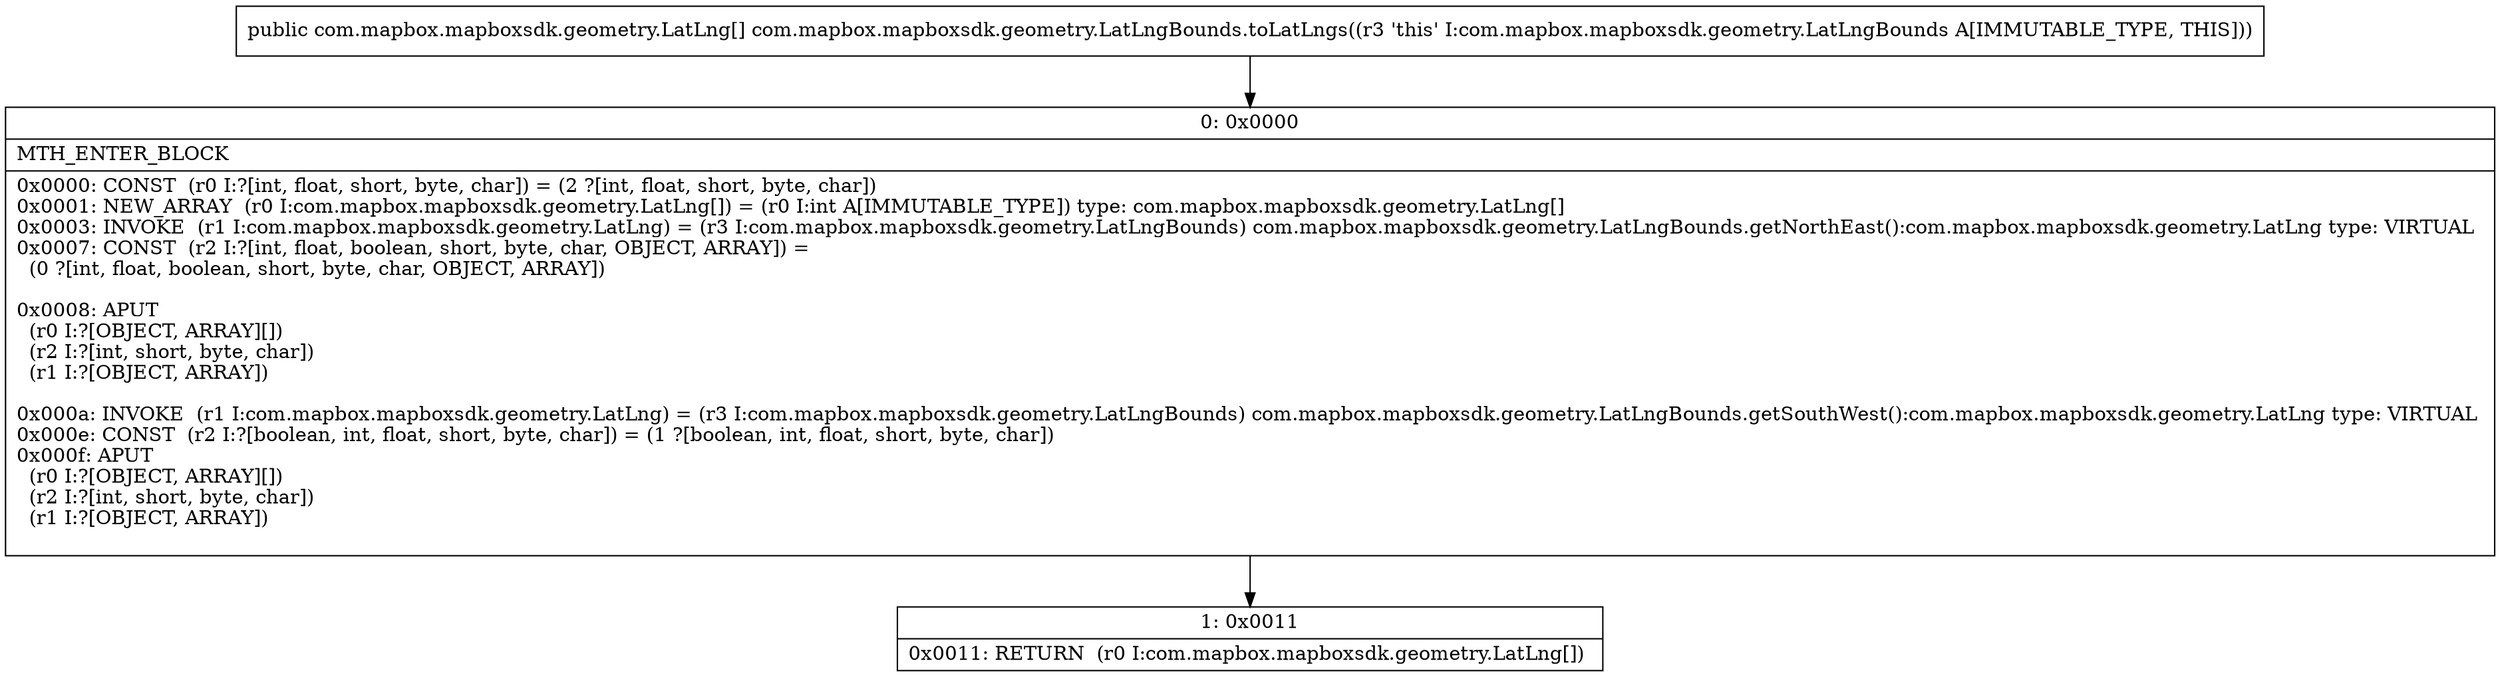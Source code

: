 digraph "CFG forcom.mapbox.mapboxsdk.geometry.LatLngBounds.toLatLngs()[Lcom\/mapbox\/mapboxsdk\/geometry\/LatLng;" {
Node_0 [shape=record,label="{0\:\ 0x0000|MTH_ENTER_BLOCK\l|0x0000: CONST  (r0 I:?[int, float, short, byte, char]) = (2 ?[int, float, short, byte, char]) \l0x0001: NEW_ARRAY  (r0 I:com.mapbox.mapboxsdk.geometry.LatLng[]) = (r0 I:int A[IMMUTABLE_TYPE]) type: com.mapbox.mapboxsdk.geometry.LatLng[] \l0x0003: INVOKE  (r1 I:com.mapbox.mapboxsdk.geometry.LatLng) = (r3 I:com.mapbox.mapboxsdk.geometry.LatLngBounds) com.mapbox.mapboxsdk.geometry.LatLngBounds.getNorthEast():com.mapbox.mapboxsdk.geometry.LatLng type: VIRTUAL \l0x0007: CONST  (r2 I:?[int, float, boolean, short, byte, char, OBJECT, ARRAY]) = \l  (0 ?[int, float, boolean, short, byte, char, OBJECT, ARRAY])\l \l0x0008: APUT  \l  (r0 I:?[OBJECT, ARRAY][])\l  (r2 I:?[int, short, byte, char])\l  (r1 I:?[OBJECT, ARRAY])\l \l0x000a: INVOKE  (r1 I:com.mapbox.mapboxsdk.geometry.LatLng) = (r3 I:com.mapbox.mapboxsdk.geometry.LatLngBounds) com.mapbox.mapboxsdk.geometry.LatLngBounds.getSouthWest():com.mapbox.mapboxsdk.geometry.LatLng type: VIRTUAL \l0x000e: CONST  (r2 I:?[boolean, int, float, short, byte, char]) = (1 ?[boolean, int, float, short, byte, char]) \l0x000f: APUT  \l  (r0 I:?[OBJECT, ARRAY][])\l  (r2 I:?[int, short, byte, char])\l  (r1 I:?[OBJECT, ARRAY])\l \l}"];
Node_1 [shape=record,label="{1\:\ 0x0011|0x0011: RETURN  (r0 I:com.mapbox.mapboxsdk.geometry.LatLng[]) \l}"];
MethodNode[shape=record,label="{public com.mapbox.mapboxsdk.geometry.LatLng[] com.mapbox.mapboxsdk.geometry.LatLngBounds.toLatLngs((r3 'this' I:com.mapbox.mapboxsdk.geometry.LatLngBounds A[IMMUTABLE_TYPE, THIS])) }"];
MethodNode -> Node_0;
Node_0 -> Node_1;
}

